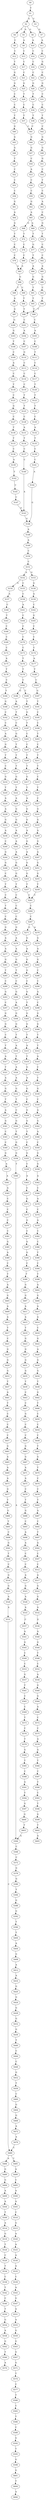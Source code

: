 strict digraph  {
	S0 -> S1 [ label = T ];
	S1 -> S2 [ label = G ];
	S1 -> S3 [ label = C ];
	S2 -> S4 [ label = T ];
	S2 -> S5 [ label = A ];
	S2 -> S6 [ label = G ];
	S3 -> S7 [ label = G ];
	S4 -> S8 [ label = C ];
	S5 -> S9 [ label = A ];
	S6 -> S10 [ label = A ];
	S7 -> S11 [ label = A ];
	S8 -> S12 [ label = C ];
	S9 -> S13 [ label = C ];
	S10 -> S14 [ label = C ];
	S11 -> S15 [ label = C ];
	S12 -> S16 [ label = T ];
	S13 -> S17 [ label = C ];
	S14 -> S18 [ label = C ];
	S15 -> S19 [ label = G ];
	S16 -> S20 [ label = G ];
	S17 -> S21 [ label = C ];
	S18 -> S22 [ label = C ];
	S19 -> S23 [ label = C ];
	S20 -> S24 [ label = G ];
	S21 -> S25 [ label = G ];
	S22 -> S26 [ label = G ];
	S23 -> S27 [ label = G ];
	S24 -> S28 [ label = C ];
	S25 -> S29 [ label = T ];
	S26 -> S30 [ label = T ];
	S27 -> S31 [ label = C ];
	S28 -> S32 [ label = C ];
	S29 -> S33 [ label = C ];
	S30 -> S34 [ label = C ];
	S31 -> S35 [ label = C ];
	S32 -> S36 [ label = T ];
	S33 -> S37 [ label = T ];
	S34 -> S38 [ label = T ];
	S35 -> S39 [ label = T ];
	S36 -> S40 [ label = G ];
	S37 -> S41 [ label = C ];
	S38 -> S41 [ label = C ];
	S39 -> S42 [ label = C ];
	S40 -> S43 [ label = G ];
	S41 -> S44 [ label = G ];
	S42 -> S45 [ label = G ];
	S43 -> S46 [ label = G ];
	S44 -> S47 [ label = G ];
	S45 -> S48 [ label = G ];
	S46 -> S49 [ label = T ];
	S47 -> S50 [ label = C ];
	S48 -> S51 [ label = G ];
	S49 -> S52 [ label = C ];
	S50 -> S53 [ label = A ];
	S51 -> S54 [ label = C ];
	S52 -> S55 [ label = C ];
	S53 -> S56 [ label = C ];
	S54 -> S57 [ label = T ];
	S55 -> S58 [ label = C ];
	S56 -> S59 [ label = C ];
	S57 -> S60 [ label = C ];
	S58 -> S61 [ label = G ];
	S59 -> S62 [ label = G ];
	S60 -> S63 [ label = A ];
	S61 -> S64 [ label = A ];
	S62 -> S65 [ label = A ];
	S63 -> S66 [ label = C ];
	S64 -> S67 [ label = G ];
	S65 -> S68 [ label = G ];
	S65 -> S69 [ label = A ];
	S66 -> S70 [ label = G ];
	S67 -> S71 [ label = T ];
	S68 -> S72 [ label = T ];
	S69 -> S73 [ label = T ];
	S70 -> S74 [ label = T ];
	S71 -> S75 [ label = C ];
	S72 -> S76 [ label = C ];
	S73 -> S77 [ label = G ];
	S74 -> S78 [ label = C ];
	S75 -> S79 [ label = C ];
	S76 -> S80 [ label = C ];
	S77 -> S81 [ label = T ];
	S78 -> S82 [ label = C ];
	S79 -> S83 [ label = A ];
	S80 -> S83 [ label = A ];
	S81 -> S84 [ label = A ];
	S82 -> S85 [ label = A ];
	S83 -> S86 [ label = G ];
	S84 -> S87 [ label = G ];
	S85 -> S88 [ label = G ];
	S86 -> S89 [ label = T ];
	S86 -> S90 [ label = C ];
	S87 -> S91 [ label = T ];
	S88 -> S92 [ label = C ];
	S89 -> S93 [ label = A ];
	S90 -> S94 [ label = T ];
	S91 -> S95 [ label = T ];
	S92 -> S96 [ label = T ];
	S93 -> S97 [ label = G ];
	S94 -> S98 [ label = T ];
	S95 -> S99 [ label = T ];
	S96 -> S98 [ label = T ];
	S97 -> S100 [ label = G ];
	S98 -> S101 [ label = C ];
	S99 -> S102 [ label = C ];
	S100 -> S103 [ label = G ];
	S101 -> S104 [ label = A ];
	S102 -> S105 [ label = A ];
	S103 -> S106 [ label = T ];
	S104 -> S107 [ label = C ];
	S105 -> S108 [ label = C ];
	S106 -> S109 [ label = C ];
	S107 -> S110 [ label = G ];
	S108 -> S111 [ label = T ];
	S109 -> S112 [ label = A ];
	S110 -> S113 [ label = C ];
	S111 -> S114 [ label = C ];
	S112 -> S115 [ label = C ];
	S113 -> S116 [ label = C ];
	S114 -> S117 [ label = C ];
	S115 -> S118 [ label = T ];
	S116 -> S119 [ label = C ];
	S117 -> S120 [ label = T ];
	S118 -> S121 [ label = C ];
	S119 -> S122 [ label = T ];
	S120 -> S123 [ label = T ];
	S121 -> S124 [ label = G ];
	S122 -> S125 [ label = T ];
	S123 -> S126 [ label = T ];
	S124 -> S127 [ label = C ];
	S125 -> S128 [ label = C ];
	S126 -> S129 [ label = C ];
	S127 -> S130 [ label = T ];
	S128 -> S131 [ label = A ];
	S129 -> S132 [ label = A ];
	S130 -> S133 [ label = T ];
	S131 -> S134 [ label = T ];
	S132 -> S135 [ label = T ];
	S133 -> S136 [ label = C ];
	S134 -> S137 [ label = C ];
	S135 -> S138 [ label = C ];
	S136 -> S139 [ label = A ];
	S137 -> S140 [ label = C ];
	S138 -> S141 [ label = C ];
	S139 -> S142 [ label = T ];
	S140 -> S143 [ label = A ];
	S141 -> S144 [ label = A ];
	S142 -> S145 [ label = C ];
	S143 -> S146 [ label = G ];
	S144 -> S146 [ label = G ];
	S145 -> S147 [ label = C ];
	S146 -> S148 [ label = A ];
	S147 -> S143 [ label = A ];
	S148 -> S149 [ label = A ];
	S149 -> S150 [ label = C ];
	S150 -> S151 [ label = C ];
	S151 -> S152 [ label = A ];
	S151 -> S153 [ label = G ];
	S152 -> S154 [ label = G ];
	S152 -> S155 [ label = C ];
	S153 -> S156 [ label = G ];
	S154 -> S157 [ label = A ];
	S155 -> S158 [ label = C ];
	S156 -> S159 [ label = A ];
	S157 -> S160 [ label = C ];
	S158 -> S161 [ label = A ];
	S159 -> S162 [ label = C ];
	S160 -> S163 [ label = T ];
	S161 -> S164 [ label = C ];
	S162 -> S165 [ label = G ];
	S163 -> S166 [ label = C ];
	S164 -> S167 [ label = C ];
	S165 -> S168 [ label = C ];
	S166 -> S169 [ label = C ];
	S167 -> S170 [ label = C ];
	S168 -> S171 [ label = C ];
	S169 -> S172 [ label = C ];
	S170 -> S173 [ label = C ];
	S171 -> S174 [ label = C ];
	S172 -> S175 [ label = A ];
	S173 -> S176 [ label = T ];
	S174 -> S177 [ label = A ];
	S175 -> S178 [ label = T ];
	S176 -> S179 [ label = T ];
	S177 -> S180 [ label = T ];
	S178 -> S181 [ label = C ];
	S179 -> S182 [ label = C ];
	S180 -> S183 [ label = C ];
	S181 -> S184 [ label = T ];
	S182 -> S185 [ label = C ];
	S182 -> S186 [ label = G ];
	S183 -> S187 [ label = G ];
	S184 -> S188 [ label = G ];
	S185 -> S189 [ label = T ];
	S186 -> S190 [ label = A ];
	S187 -> S191 [ label = T ];
	S188 -> S192 [ label = C ];
	S189 -> S193 [ label = G ];
	S190 -> S194 [ label = T ];
	S191 -> S195 [ label = C ];
	S192 -> S196 [ label = C ];
	S193 -> S197 [ label = T ];
	S194 -> S198 [ label = C ];
	S195 -> S199 [ label = C ];
	S196 -> S200 [ label = A ];
	S197 -> S201 [ label = C ];
	S198 -> S202 [ label = G ];
	S199 -> S203 [ label = T ];
	S200 -> S204 [ label = G ];
	S201 -> S205 [ label = C ];
	S202 -> S206 [ label = T ];
	S203 -> S207 [ label = C ];
	S204 -> S208 [ label = T ];
	S205 -> S209 [ label = T ];
	S206 -> S210 [ label = T ];
	S207 -> S211 [ label = T ];
	S208 -> S212 [ label = C ];
	S209 -> S213 [ label = T ];
	S210 -> S214 [ label = T ];
	S211 -> S215 [ label = T ];
	S212 -> S216 [ label = G ];
	S213 -> S217 [ label = G ];
	S214 -> S218 [ label = G ];
	S215 -> S219 [ label = C ];
	S216 -> S220 [ label = T ];
	S217 -> S221 [ label = T ];
	S218 -> S222 [ label = T ];
	S219 -> S223 [ label = T ];
	S220 -> S224 [ label = A ];
	S221 -> S225 [ label = A ];
	S222 -> S226 [ label = A ];
	S223 -> S227 [ label = C ];
	S224 -> S228 [ label = A ];
	S225 -> S229 [ label = G ];
	S226 -> S230 [ label = G ];
	S227 -> S231 [ label = G ];
	S228 -> S232 [ label = G ];
	S229 -> S233 [ label = G ];
	S230 -> S234 [ label = G ];
	S231 -> S235 [ label = G ];
	S232 -> S236 [ label = A ];
	S233 -> S237 [ label = A ];
	S234 -> S238 [ label = A ];
	S235 -> S239 [ label = A ];
	S236 -> S240 [ label = C ];
	S237 -> S241 [ label = G ];
	S238 -> S242 [ label = A ];
	S239 -> S243 [ label = G ];
	S240 -> S244 [ label = G ];
	S241 -> S245 [ label = A ];
	S242 -> S246 [ label = A ];
	S243 -> S247 [ label = A ];
	S244 -> S248 [ label = G ];
	S245 -> S249 [ label = G ];
	S246 -> S250 [ label = G ];
	S247 -> S251 [ label = G ];
	S248 -> S252 [ label = C ];
	S249 -> S253 [ label = G ];
	S250 -> S254 [ label = G ];
	S251 -> S255 [ label = G ];
	S252 -> S256 [ label = T ];
	S253 -> S257 [ label = T ];
	S254 -> S258 [ label = T ];
	S255 -> S259 [ label = T ];
	S256 -> S260 [ label = C ];
	S257 -> S261 [ label = C ];
	S258 -> S262 [ label = C ];
	S259 -> S261 [ label = C ];
	S260 -> S263 [ label = T ];
	S261 -> S264 [ label = C ];
	S262 -> S265 [ label = C ];
	S263 -> S266 [ label = C ];
	S264 -> S267 [ label = C ];
	S265 -> S268 [ label = C ];
	S266 -> S269 [ label = G ];
	S267 -> S270 [ label = A ];
	S267 -> S271 [ label = G ];
	S268 -> S272 [ label = G ];
	S269 -> S273 [ label = A ];
	S270 -> S274 [ label = G ];
	S271 -> S275 [ label = G ];
	S272 -> S276 [ label = A ];
	S273 -> S277 [ label = A ];
	S274 -> S278 [ label = A ];
	S275 -> S279 [ label = A ];
	S276 -> S280 [ label = A ];
	S277 -> S281 [ label = G ];
	S278 -> S282 [ label = G ];
	S279 -> S283 [ label = G ];
	S280 -> S284 [ label = G ];
	S281 -> S285 [ label = T ];
	S282 -> S286 [ label = C ];
	S283 -> S287 [ label = G ];
	S284 -> S288 [ label = T ];
	S285 -> S289 [ label = C ];
	S286 -> S290 [ label = C ];
	S287 -> S291 [ label = C ];
	S288 -> S292 [ label = C ];
	S289 -> S293 [ label = G ];
	S290 -> S294 [ label = A ];
	S291 -> S295 [ label = G ];
	S292 -> S296 [ label = G ];
	S293 -> S297 [ label = C ];
	S294 -> S298 [ label = C ];
	S295 -> S299 [ label = T ];
	S296 -> S300 [ label = A ];
	S297 -> S301 [ label = G ];
	S298 -> S302 [ label = G ];
	S299 -> S303 [ label = G ];
	S300 -> S304 [ label = G ];
	S301 -> S305 [ label = G ];
	S302 -> S306 [ label = G ];
	S303 -> S307 [ label = G ];
	S304 -> S308 [ label = G ];
	S305 -> S309 [ label = C ];
	S306 -> S310 [ label = T ];
	S307 -> S311 [ label = T ];
	S308 -> S312 [ label = T ];
	S309 -> S313 [ label = T ];
	S310 -> S314 [ label = T ];
	S311 -> S315 [ label = A ];
	S312 -> S316 [ label = A ];
	S313 -> S317 [ label = A ];
	S314 -> S318 [ label = A ];
	S315 -> S319 [ label = T ];
	S316 -> S320 [ label = T ];
	S317 -> S321 [ label = T ];
	S318 -> S322 [ label = C ];
	S319 -> S323 [ label = G ];
	S320 -> S324 [ label = A ];
	S321 -> S325 [ label = A ];
	S322 -> S326 [ label = T ];
	S323 -> S327 [ label = A ];
	S324 -> S328 [ label = A ];
	S325 -> S329 [ label = G ];
	S326 -> S330 [ label = G ];
	S327 -> S331 [ label = G ];
	S328 -> S332 [ label = G ];
	S329 -> S333 [ label = T ];
	S330 -> S334 [ label = C ];
	S331 -> S335 [ label = C ];
	S332 -> S336 [ label = T ];
	S333 -> S337 [ label = A ];
	S334 -> S338 [ label = A ];
	S335 -> S339 [ label = G ];
	S336 -> S340 [ label = C ];
	S337 -> S341 [ label = G ];
	S338 -> S342 [ label = G ];
	S339 -> S343 [ label = G ];
	S340 -> S344 [ label = G ];
	S341 -> S345 [ label = C ];
	S342 -> S346 [ label = A ];
	S343 -> S347 [ label = T ];
	S344 -> S348 [ label = T ];
	S345 -> S349 [ label = C ];
	S346 -> S350 [ label = C ];
	S347 -> S351 [ label = C ];
	S348 -> S352 [ label = G ];
	S349 -> S353 [ label = G ];
	S350 -> S354 [ label = G ];
	S351 -> S355 [ label = G ];
	S352 -> S356 [ label = G ];
	S353 -> S357 [ label = A ];
	S354 -> S358 [ label = G ];
	S355 -> S359 [ label = C ];
	S356 -> S360 [ label = T ];
	S357 -> S361 [ label = A ];
	S358 -> S362 [ label = A ];
	S359 -> S363 [ label = A ];
	S360 -> S364 [ label = A ];
	S361 -> S365 [ label = A ];
	S362 -> S366 [ label = C ];
	S363 -> S367 [ label = C ];
	S364 -> S368 [ label = C ];
	S365 -> S369 [ label = C ];
	S366 -> S370 [ label = A ];
	S367 -> S371 [ label = G ];
	S368 -> S372 [ label = C ];
	S369 -> S373 [ label = C ];
	S370 -> S374 [ label = C ];
	S371 -> S375 [ label = C ];
	S372 -> S376 [ label = G ];
	S373 -> S377 [ label = C ];
	S374 -> S378 [ label = A ];
	S375 -> S379 [ label = G ];
	S376 -> S380 [ label = G ];
	S377 -> S381 [ label = C ];
	S378 -> S382 [ label = C ];
	S379 -> S383 [ label = C ];
	S380 -> S384 [ label = T ];
	S381 -> S385 [ label = G ];
	S382 -> S386 [ label = C ];
	S383 -> S387 [ label = G ];
	S384 -> S388 [ label = G ];
	S385 -> S389 [ label = A ];
	S386 -> S390 [ label = T ];
	S387 -> S391 [ label = G ];
	S388 -> S392 [ label = G ];
	S389 -> S393 [ label = C ];
	S390 -> S394 [ label = C ];
	S391 -> S395 [ label = C ];
	S392 -> S396 [ label = T ];
	S393 -> S397 [ label = T ];
	S394 -> S398 [ label = T ];
	S395 -> S399 [ label = T ];
	S396 -> S400 [ label = T ];
	S397 -> S401 [ label = A ];
	S398 -> S402 [ label = A ];
	S399 -> S403 [ label = G ];
	S400 -> S404 [ label = A ];
	S401 -> S405 [ label = G ];
	S402 -> S406 [ label = G ];
	S403 -> S407 [ label = G ];
	S404 -> S408 [ label = G ];
	S405 -> S409 [ label = A ];
	S406 -> S410 [ label = A ];
	S407 -> S411 [ label = A ];
	S408 -> S412 [ label = A ];
	S409 -> S413 [ label = A ];
	S410 -> S414 [ label = A ];
	S411 -> S415 [ label = A ];
	S412 -> S416 [ label = A ];
	S413 -> S417 [ label = T ];
	S414 -> S418 [ label = C ];
	S415 -> S419 [ label = T ];
	S416 -> S420 [ label = G ];
	S417 -> S421 [ label = C ];
	S418 -> S422 [ label = G ];
	S419 -> S423 [ label = G ];
	S420 -> S424 [ label = G ];
	S421 -> S425 [ label = G ];
	S422 -> S426 [ label = A ];
	S423 -> S427 [ label = G ];
	S424 -> S428 [ label = G ];
	S425 -> S429 [ label = G ];
	S426 -> S430 [ label = G ];
	S427 -> S431 [ label = G ];
	S428 -> S432 [ label = G ];
	S429 -> S433 [ label = G ];
	S430 -> S434 [ label = G ];
	S431 -> S435 [ label = G ];
	S432 -> S436 [ label = G ];
	S433 -> S437 [ label = T ];
	S434 -> S438 [ label = T ];
	S435 -> S439 [ label = T ];
	S436 -> S440 [ label = T ];
	S437 -> S441 [ label = A ];
	S438 -> S442 [ label = G ];
	S439 -> S443 [ label = C ];
	S440 -> S444 [ label = C ];
	S441 -> S445 [ label = T ];
	S442 -> S446 [ label = T ];
	S443 -> S447 [ label = C ];
	S444 -> S448 [ label = C ];
	S445 -> S449 [ label = C ];
	S446 -> S450 [ label = C ];
	S447 -> S451 [ label = G ];
	S448 -> S452 [ label = G ];
	S449 -> S453 [ label = C ];
	S450 -> S454 [ label = C ];
	S451 -> S455 [ label = C ];
	S452 -> S456 [ label = T ];
	S453 -> S457 [ label = C ];
	S454 -> S458 [ label = C ];
	S455 -> S459 [ label = C ];
	S456 -> S460 [ label = C ];
	S457 -> S461 [ label = G ];
	S458 -> S462 [ label = T ];
	S459 -> S463 [ label = G ];
	S460 -> S464 [ label = G ];
	S461 -> S465 [ label = A ];
	S462 -> S466 [ label = G ];
	S463 -> S467 [ label = G ];
	S464 -> S468 [ label = G ];
	S465 -> S469 [ label = A ];
	S466 -> S470 [ label = T ];
	S467 -> S471 [ label = A ];
	S468 -> S472 [ label = A ];
	S469 -> S473 [ label = A ];
	S470 -> S474 [ label = C ];
	S471 -> S475 [ label = A ];
	S472 -> S476 [ label = A ];
	S473 -> S477 [ label = G ];
	S474 -> S478 [ label = C ];
	S475 -> S479 [ label = C ];
	S476 -> S480 [ label = C ];
	S477 -> S481 [ label = T ];
	S478 -> S482 [ label = T ];
	S479 -> S483 [ label = T ];
	S480 -> S484 [ label = A ];
	S480 -> S485 [ label = T ];
	S481 -> S486 [ label = G ];
	S482 -> S487 [ label = A ];
	S483 -> S488 [ label = G ];
	S484 -> S489 [ label = G ];
	S485 -> S490 [ label = A ];
	S486 -> S491 [ label = T ];
	S487 -> S492 [ label = C ];
	S488 -> S493 [ label = C ];
	S489 -> S494 [ label = G ];
	S490 -> S495 [ label = C ];
	S491 -> S496 [ label = C ];
	S492 -> S497 [ label = T ];
	S493 -> S498 [ label = A ];
	S494 -> S499 [ label = A ];
	S495 -> S500 [ label = A ];
	S496 -> S501 [ label = G ];
	S497 -> S502 [ label = A ];
	S498 -> S503 [ label = A ];
	S499 -> S504 [ label = A ];
	S500 -> S505 [ label = A ];
	S501 -> S506 [ label = T ];
	S502 -> S507 [ label = C ];
	S503 -> S508 [ label = C ];
	S504 -> S509 [ label = T ];
	S505 -> S510 [ label = C ];
	S506 -> S511 [ label = C ];
	S507 -> S512 [ label = C ];
	S508 -> S513 [ label = C ];
	S509 -> S514 [ label = A ];
	S510 -> S515 [ label = G ];
	S511 -> S516 [ label = G ];
	S512 -> S517 [ label = A ];
	S513 -> S518 [ label = A ];
	S514 -> S519 [ label = G ];
	S515 -> S520 [ label = A ];
	S516 -> S521 [ label = G ];
	S517 -> S522 [ label = G ];
	S518 -> S523 [ label = G ];
	S519 -> S524 [ label = T ];
	S520 -> S525 [ label = A ];
	S521 -> S526 [ label = A ];
	S522 -> S527 [ label = G ];
	S523 -> S528 [ label = A ];
	S524 -> S529 [ label = C ];
	S525 -> S530 [ label = A ];
	S526 -> S531 [ label = A ];
	S527 -> S532 [ label = A ];
	S528 -> S533 [ label = A ];
	S529 -> S534 [ label = T ];
	S530 -> S535 [ label = A ];
	S531 -> S480 [ label = C ];
	S532 -> S536 [ label = G ];
	S533 -> S537 [ label = C ];
	S534 -> S538 [ label = C ];
	S535 -> S539 [ label = C ];
	S536 -> S540 [ label = A ];
	S537 -> S541 [ label = A ];
	S538 -> S542 [ label = T ];
	S539 -> S543 [ label = A ];
	S540 -> S544 [ label = G ];
	S541 -> S545 [ label = G ];
	S542 -> S546 [ label = C ];
	S543 -> S547 [ label = G ];
	S544 -> S548 [ label = T ];
	S545 -> S549 [ label = C ];
	S546 -> S550 [ label = T ];
	S547 -> S551 [ label = A ];
	S548 -> S552 [ label = C ];
	S549 -> S553 [ label = C ];
	S550 -> S554 [ label = G ];
	S551 -> S555 [ label = A ];
	S552 -> S556 [ label = A ];
	S553 -> S557 [ label = G ];
	S554 -> S558 [ label = A ];
	S555 -> S559 [ label = G ];
	S556 -> S560 [ label = G ];
	S557 -> S561 [ label = T ];
	S558 -> S562 [ label = G ];
	S559 -> S563 [ label = G ];
	S560 -> S564 [ label = G ];
	S561 -> S565 [ label = C ];
	S562 -> S566 [ label = T ];
	S563 -> S567 [ label = G ];
	S564 -> S568 [ label = A ];
	S565 -> S569 [ label = C ];
	S566 -> S570 [ label = A ];
	S567 -> S571 [ label = G ];
	S568 -> S572 [ label = C ];
	S569 -> S573 [ label = T ];
	S571 -> S574 [ label = T ];
	S572 -> S575 [ label = C ];
	S573 -> S576 [ label = C ];
	S574 -> S577 [ label = C ];
	S575 -> S578 [ label = A ];
	S576 -> S579 [ label = T ];
	S577 -> S580 [ label = T ];
	S578 -> S581 [ label = G ];
	S579 -> S582 [ label = G ];
	S580 -> S583 [ label = C ];
	S581 -> S584 [ label = T ];
	S582 -> S585 [ label = T ];
	S583 -> S586 [ label = T ];
	S584 -> S587 [ label = C ];
	S585 -> S588 [ label = C ];
	S586 -> S589 [ label = C ];
	S587 -> S590 [ label = T ];
	S588 -> S591 [ label = G ];
	S589 -> S592 [ label = G ];
	S590 -> S593 [ label = C ];
	S591 -> S594 [ label = T ];
	S592 -> S595 [ label = T ];
	S593 -> S596 [ label = T ];
	S594 -> S597 [ label = G ];
	S595 -> S598 [ label = G ];
	S596 -> S599 [ label = G ];
	S597 -> S600 [ label = G ];
	S598 -> S601 [ label = G ];
	S599 -> S602 [ label = T ];
	S600 -> S603 [ label = T ];
	S601 -> S604 [ label = T ];
	S602 -> S605 [ label = A ];
	S603 -> S364 [ label = A ];
	S604 -> S606 [ label = A ];
}
